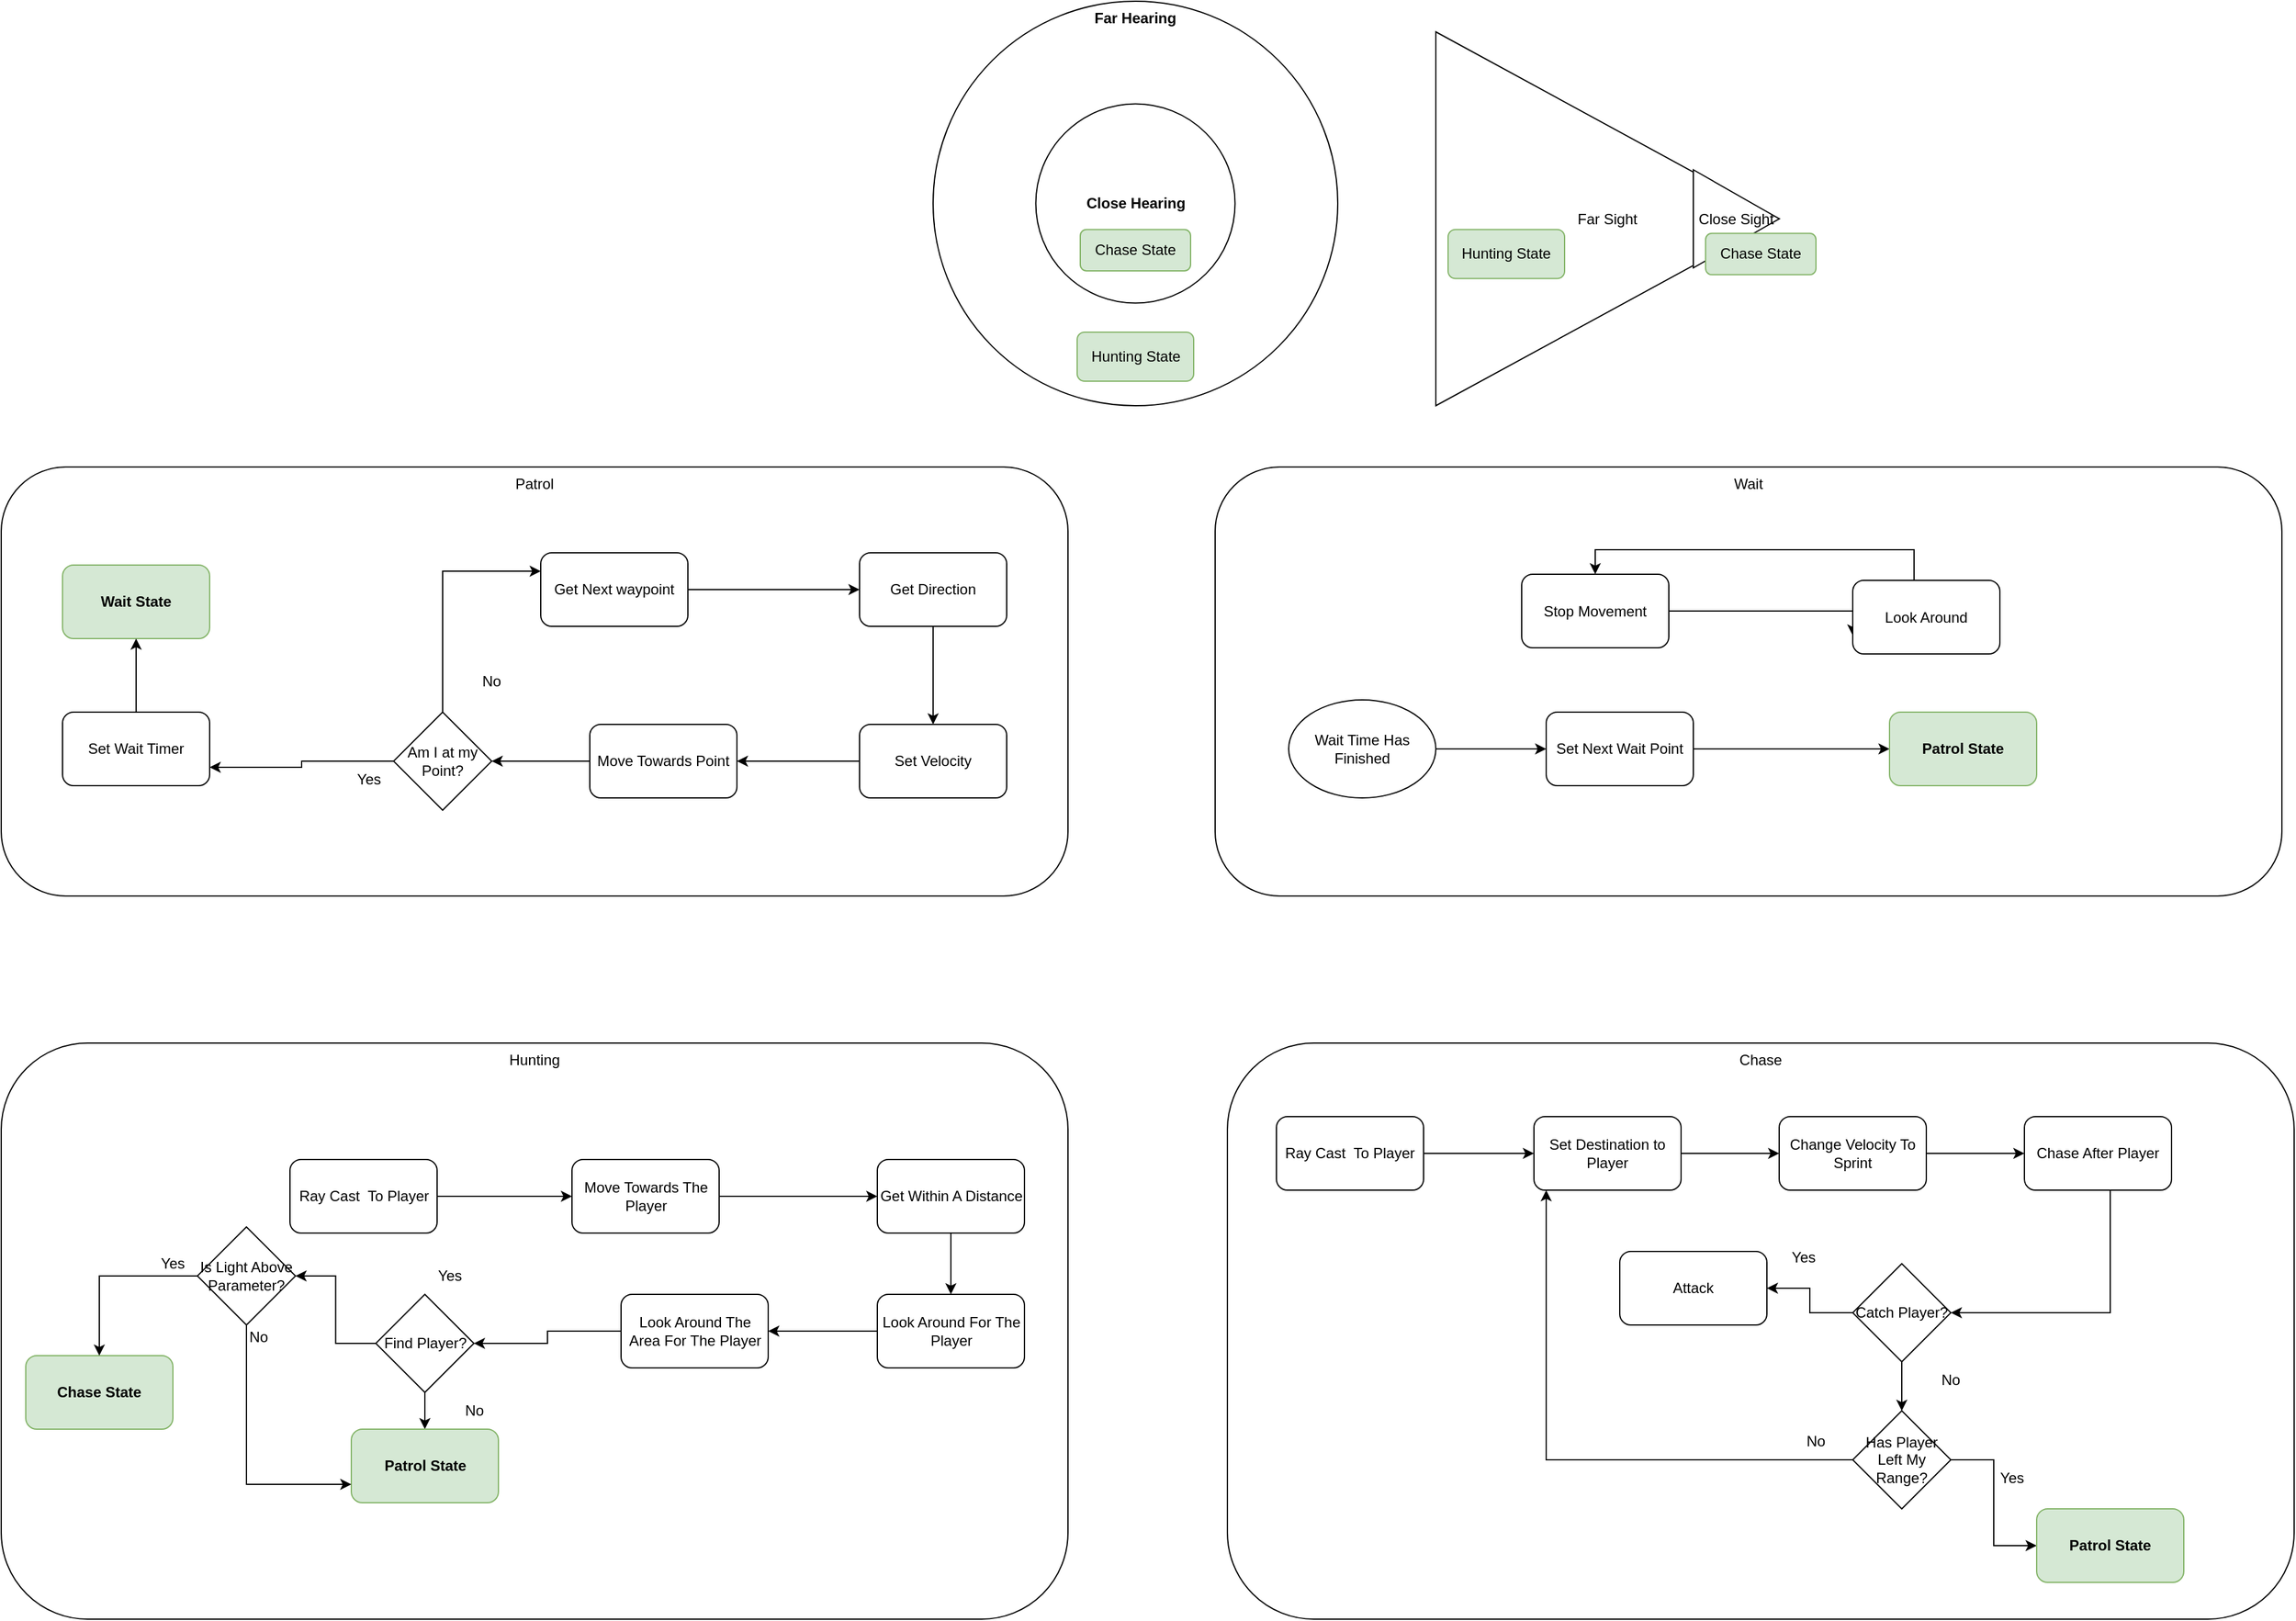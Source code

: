 <mxfile version="21.6.2" type="device">
  <diagram name="Page-1" id="DArFy3xbRknujqlun963">
    <mxGraphModel dx="1434" dy="1860" grid="1" gridSize="10" guides="1" tooltips="1" connect="1" arrows="1" fold="1" page="1" pageScale="1" pageWidth="850" pageHeight="1100" math="0" shadow="0">
      <root>
        <mxCell id="0" />
        <mxCell id="1" parent="0" />
        <mxCell id="7bLsyX0ME-criX3Bns_B-72" value="Far Hearing" style="ellipse;whiteSpace=wrap;html=1;aspect=fixed;verticalAlign=top;fontStyle=1" parent="1" vertex="1">
          <mxGeometry x="840" y="-250" width="330" height="330" as="geometry" />
        </mxCell>
        <mxCell id="7bLsyX0ME-criX3Bns_B-25" value="Wait" style="rounded=1;whiteSpace=wrap;html=1;verticalAlign=top;" parent="1" vertex="1">
          <mxGeometry x="1070" y="130" width="870" height="350" as="geometry" />
        </mxCell>
        <mxCell id="7bLsyX0ME-criX3Bns_B-1" value="Patrol" style="rounded=1;whiteSpace=wrap;html=1;verticalAlign=top;" parent="1" vertex="1">
          <mxGeometry x="80" y="130" width="870" height="350" as="geometry" />
        </mxCell>
        <mxCell id="7bLsyX0ME-criX3Bns_B-7" style="edgeStyle=orthogonalEdgeStyle;rounded=0;orthogonalLoop=1;jettySize=auto;html=1;" parent="1" source="7bLsyX0ME-criX3Bns_B-5" target="7bLsyX0ME-criX3Bns_B-6" edge="1">
          <mxGeometry relative="1" as="geometry" />
        </mxCell>
        <mxCell id="7bLsyX0ME-criX3Bns_B-5" value="Get Next waypoint" style="rounded=1;whiteSpace=wrap;html=1;" parent="1" vertex="1">
          <mxGeometry x="520" y="200" width="120" height="60" as="geometry" />
        </mxCell>
        <mxCell id="7bLsyX0ME-criX3Bns_B-11" style="edgeStyle=orthogonalEdgeStyle;rounded=0;orthogonalLoop=1;jettySize=auto;html=1;" parent="1" source="7bLsyX0ME-criX3Bns_B-6" target="7bLsyX0ME-criX3Bns_B-8" edge="1">
          <mxGeometry relative="1" as="geometry" />
        </mxCell>
        <mxCell id="7bLsyX0ME-criX3Bns_B-6" value="Get Direction" style="rounded=1;whiteSpace=wrap;html=1;" parent="1" vertex="1">
          <mxGeometry x="780" y="200" width="120" height="60" as="geometry" />
        </mxCell>
        <mxCell id="7bLsyX0ME-criX3Bns_B-12" style="edgeStyle=orthogonalEdgeStyle;rounded=0;orthogonalLoop=1;jettySize=auto;html=1;" parent="1" source="7bLsyX0ME-criX3Bns_B-8" target="7bLsyX0ME-criX3Bns_B-9" edge="1">
          <mxGeometry relative="1" as="geometry" />
        </mxCell>
        <mxCell id="7bLsyX0ME-criX3Bns_B-8" value="Set Velocity" style="rounded=1;whiteSpace=wrap;html=1;" parent="1" vertex="1">
          <mxGeometry x="780" y="340" width="120" height="60" as="geometry" />
        </mxCell>
        <mxCell id="7bLsyX0ME-criX3Bns_B-17" style="edgeStyle=orthogonalEdgeStyle;rounded=0;orthogonalLoop=1;jettySize=auto;html=1;entryX=1;entryY=0.5;entryDx=0;entryDy=0;" parent="1" source="7bLsyX0ME-criX3Bns_B-9" target="7bLsyX0ME-criX3Bns_B-10" edge="1">
          <mxGeometry relative="1" as="geometry" />
        </mxCell>
        <mxCell id="7bLsyX0ME-criX3Bns_B-9" value="Move Towards Point" style="rounded=1;whiteSpace=wrap;html=1;" parent="1" vertex="1">
          <mxGeometry x="560" y="340" width="120" height="60" as="geometry" />
        </mxCell>
        <mxCell id="7bLsyX0ME-criX3Bns_B-14" style="edgeStyle=orthogonalEdgeStyle;rounded=0;orthogonalLoop=1;jettySize=auto;html=1;entryX=1;entryY=0.75;entryDx=0;entryDy=0;" parent="1" source="7bLsyX0ME-criX3Bns_B-10" target="7bLsyX0ME-criX3Bns_B-15" edge="1">
          <mxGeometry relative="1" as="geometry" />
        </mxCell>
        <mxCell id="7bLsyX0ME-criX3Bns_B-18" style="edgeStyle=orthogonalEdgeStyle;rounded=0;orthogonalLoop=1;jettySize=auto;html=1;entryX=0;entryY=0.25;entryDx=0;entryDy=0;" parent="1" source="7bLsyX0ME-criX3Bns_B-10" target="7bLsyX0ME-criX3Bns_B-5" edge="1">
          <mxGeometry relative="1" as="geometry">
            <Array as="points">
              <mxPoint x="440" y="215" />
            </Array>
          </mxGeometry>
        </mxCell>
        <mxCell id="7bLsyX0ME-criX3Bns_B-10" value="Am I at my Point?" style="rhombus;whiteSpace=wrap;html=1;" parent="1" vertex="1">
          <mxGeometry x="400" y="330" width="80" height="80" as="geometry" />
        </mxCell>
        <mxCell id="7bLsyX0ME-criX3Bns_B-13" value="Wait State" style="rounded=1;whiteSpace=wrap;html=1;fillColor=#d5e8d4;strokeColor=#82b366;fontStyle=1" parent="1" vertex="1">
          <mxGeometry x="130" y="210" width="120" height="60" as="geometry" />
        </mxCell>
        <mxCell id="7bLsyX0ME-criX3Bns_B-16" style="edgeStyle=orthogonalEdgeStyle;rounded=0;orthogonalLoop=1;jettySize=auto;html=1;entryX=0.5;entryY=1;entryDx=0;entryDy=0;" parent="1" source="7bLsyX0ME-criX3Bns_B-15" target="7bLsyX0ME-criX3Bns_B-13" edge="1">
          <mxGeometry relative="1" as="geometry" />
        </mxCell>
        <mxCell id="7bLsyX0ME-criX3Bns_B-15" value="Set Wait Timer" style="rounded=1;whiteSpace=wrap;html=1;" parent="1" vertex="1">
          <mxGeometry x="130" y="330" width="120" height="60" as="geometry" />
        </mxCell>
        <mxCell id="7bLsyX0ME-criX3Bns_B-19" value="Yes" style="text;html=1;strokeColor=none;fillColor=none;align=center;verticalAlign=middle;whiteSpace=wrap;rounded=0;" parent="1" vertex="1">
          <mxGeometry x="350" y="370" width="60" height="30" as="geometry" />
        </mxCell>
        <mxCell id="7bLsyX0ME-criX3Bns_B-20" value="No" style="text;html=1;strokeColor=none;fillColor=none;align=center;verticalAlign=middle;whiteSpace=wrap;rounded=0;" parent="1" vertex="1">
          <mxGeometry x="450" y="290" width="60" height="30" as="geometry" />
        </mxCell>
        <mxCell id="7bLsyX0ME-criX3Bns_B-23" style="edgeStyle=orthogonalEdgeStyle;rounded=0;orthogonalLoop=1;jettySize=auto;html=1;entryX=0;entryY=0.75;entryDx=0;entryDy=0;" parent="1" source="7bLsyX0ME-criX3Bns_B-21" target="7bLsyX0ME-criX3Bns_B-22" edge="1">
          <mxGeometry relative="1" as="geometry">
            <Array as="points">
              <mxPoint x="1590" y="247.5" />
            </Array>
          </mxGeometry>
        </mxCell>
        <mxCell id="7bLsyX0ME-criX3Bns_B-21" value="Stop Movement" style="rounded=1;whiteSpace=wrap;html=1;" parent="1" vertex="1">
          <mxGeometry x="1320" y="217.5" width="120" height="60" as="geometry" />
        </mxCell>
        <mxCell id="7bLsyX0ME-criX3Bns_B-24" style="edgeStyle=orthogonalEdgeStyle;rounded=0;orthogonalLoop=1;jettySize=auto;html=1;entryX=0.5;entryY=0;entryDx=0;entryDy=0;" parent="1" source="7bLsyX0ME-criX3Bns_B-22" target="7bLsyX0ME-criX3Bns_B-21" edge="1">
          <mxGeometry relative="1" as="geometry">
            <Array as="points">
              <mxPoint x="1640" y="197.5" />
              <mxPoint x="1380" y="197.5" />
            </Array>
          </mxGeometry>
        </mxCell>
        <mxCell id="7bLsyX0ME-criX3Bns_B-22" value="Look Around" style="rounded=1;whiteSpace=wrap;html=1;" parent="1" vertex="1">
          <mxGeometry x="1590" y="222.5" width="120" height="60" as="geometry" />
        </mxCell>
        <mxCell id="7bLsyX0ME-criX3Bns_B-28" style="edgeStyle=orthogonalEdgeStyle;rounded=0;orthogonalLoop=1;jettySize=auto;html=1;" parent="1" source="7bLsyX0ME-criX3Bns_B-26" target="7bLsyX0ME-criX3Bns_B-27" edge="1">
          <mxGeometry relative="1" as="geometry" />
        </mxCell>
        <mxCell id="7bLsyX0ME-criX3Bns_B-26" value="Wait Time Has Finished" style="ellipse;whiteSpace=wrap;html=1;" parent="1" vertex="1">
          <mxGeometry x="1130" y="320" width="120" height="80" as="geometry" />
        </mxCell>
        <mxCell id="7bLsyX0ME-criX3Bns_B-30" style="edgeStyle=orthogonalEdgeStyle;rounded=0;orthogonalLoop=1;jettySize=auto;html=1;" parent="1" source="7bLsyX0ME-criX3Bns_B-27" target="7bLsyX0ME-criX3Bns_B-29" edge="1">
          <mxGeometry relative="1" as="geometry" />
        </mxCell>
        <mxCell id="7bLsyX0ME-criX3Bns_B-27" value="Set Next Wait Point" style="rounded=1;whiteSpace=wrap;html=1;" parent="1" vertex="1">
          <mxGeometry x="1340" y="330" width="120" height="60" as="geometry" />
        </mxCell>
        <mxCell id="7bLsyX0ME-criX3Bns_B-29" value="Patrol State" style="rounded=1;whiteSpace=wrap;html=1;fillColor=#d5e8d4;strokeColor=#82b366;fontStyle=1" parent="1" vertex="1">
          <mxGeometry x="1620" y="330" width="120" height="60" as="geometry" />
        </mxCell>
        <mxCell id="7bLsyX0ME-criX3Bns_B-31" value="Hunting" style="rounded=1;whiteSpace=wrap;html=1;verticalAlign=top;" parent="1" vertex="1">
          <mxGeometry x="80" y="600" width="870" height="470" as="geometry" />
        </mxCell>
        <mxCell id="7bLsyX0ME-criX3Bns_B-32" value="Chase" style="rounded=1;whiteSpace=wrap;html=1;verticalAlign=top;" parent="1" vertex="1">
          <mxGeometry x="1080" y="600" width="870" height="470" as="geometry" />
        </mxCell>
        <mxCell id="7bLsyX0ME-criX3Bns_B-37" style="edgeStyle=orthogonalEdgeStyle;rounded=0;orthogonalLoop=1;jettySize=auto;html=1;" parent="1" source="7bLsyX0ME-criX3Bns_B-33" target="7bLsyX0ME-criX3Bns_B-34" edge="1">
          <mxGeometry relative="1" as="geometry" />
        </mxCell>
        <mxCell id="7bLsyX0ME-criX3Bns_B-33" value="Ray Cast&amp;nbsp; To Player" style="rounded=1;whiteSpace=wrap;html=1;" parent="1" vertex="1">
          <mxGeometry x="315.5" y="695" width="120" height="60" as="geometry" />
        </mxCell>
        <mxCell id="7bLsyX0ME-criX3Bns_B-38" style="edgeStyle=orthogonalEdgeStyle;rounded=0;orthogonalLoop=1;jettySize=auto;html=1;" parent="1" source="7bLsyX0ME-criX3Bns_B-34" target="7bLsyX0ME-criX3Bns_B-35" edge="1">
          <mxGeometry relative="1" as="geometry" />
        </mxCell>
        <mxCell id="7bLsyX0ME-criX3Bns_B-34" value="Move Towards The Player" style="rounded=1;whiteSpace=wrap;html=1;" parent="1" vertex="1">
          <mxGeometry x="545.5" y="695" width="120" height="60" as="geometry" />
        </mxCell>
        <mxCell id="7bLsyX0ME-criX3Bns_B-39" style="edgeStyle=orthogonalEdgeStyle;rounded=0;orthogonalLoop=1;jettySize=auto;html=1;" parent="1" source="7bLsyX0ME-criX3Bns_B-35" target="7bLsyX0ME-criX3Bns_B-36" edge="1">
          <mxGeometry relative="1" as="geometry" />
        </mxCell>
        <mxCell id="7bLsyX0ME-criX3Bns_B-35" value="Get Within A Distance" style="rounded=1;whiteSpace=wrap;html=1;" parent="1" vertex="1">
          <mxGeometry x="794.5" y="695" width="120" height="60" as="geometry" />
        </mxCell>
        <mxCell id="7bLsyX0ME-criX3Bns_B-41" style="edgeStyle=orthogonalEdgeStyle;rounded=0;orthogonalLoop=1;jettySize=auto;html=1;" parent="1" source="7bLsyX0ME-criX3Bns_B-36" target="7bLsyX0ME-criX3Bns_B-40" edge="1">
          <mxGeometry relative="1" as="geometry" />
        </mxCell>
        <mxCell id="7bLsyX0ME-criX3Bns_B-36" value="Look Around For The Player" style="rounded=1;whiteSpace=wrap;html=1;" parent="1" vertex="1">
          <mxGeometry x="794.5" y="805" width="120" height="60" as="geometry" />
        </mxCell>
        <mxCell id="7bLsyX0ME-criX3Bns_B-47" style="edgeStyle=orthogonalEdgeStyle;rounded=0;orthogonalLoop=1;jettySize=auto;html=1;" parent="1" source="7bLsyX0ME-criX3Bns_B-40" target="7bLsyX0ME-criX3Bns_B-42" edge="1">
          <mxGeometry relative="1" as="geometry" />
        </mxCell>
        <mxCell id="7bLsyX0ME-criX3Bns_B-40" value="Look Around The Area For The Player" style="rounded=1;whiteSpace=wrap;html=1;" parent="1" vertex="1">
          <mxGeometry x="585.5" y="805" width="120" height="60" as="geometry" />
        </mxCell>
        <mxCell id="7bLsyX0ME-criX3Bns_B-45" style="edgeStyle=orthogonalEdgeStyle;rounded=0;orthogonalLoop=1;jettySize=auto;html=1;exitX=0.5;exitY=1;exitDx=0;exitDy=0;entryX=0.5;entryY=0;entryDx=0;entryDy=0;" parent="1" source="7bLsyX0ME-criX3Bns_B-42" target="7bLsyX0ME-criX3Bns_B-44" edge="1">
          <mxGeometry relative="1" as="geometry" />
        </mxCell>
        <mxCell id="97WzLm5EaoKwyrY1AI0C-2" style="edgeStyle=orthogonalEdgeStyle;rounded=0;orthogonalLoop=1;jettySize=auto;html=1;" edge="1" parent="1" source="7bLsyX0ME-criX3Bns_B-42" target="97WzLm5EaoKwyrY1AI0C-1">
          <mxGeometry relative="1" as="geometry" />
        </mxCell>
        <mxCell id="7bLsyX0ME-criX3Bns_B-42" value="Find Player?" style="rhombus;whiteSpace=wrap;html=1;" parent="1" vertex="1">
          <mxGeometry x="385.5" y="805" width="80" height="80" as="geometry" />
        </mxCell>
        <mxCell id="7bLsyX0ME-criX3Bns_B-44" value="Patrol State" style="rounded=1;whiteSpace=wrap;html=1;fillColor=#d5e8d4;strokeColor=#82b366;fontStyle=1" parent="1" vertex="1">
          <mxGeometry x="365.5" y="915" width="120" height="60" as="geometry" />
        </mxCell>
        <mxCell id="7bLsyX0ME-criX3Bns_B-46" value="No" style="text;html=1;strokeColor=none;fillColor=none;align=center;verticalAlign=middle;whiteSpace=wrap;rounded=0;" parent="1" vertex="1">
          <mxGeometry x="435.5" y="885" width="60" height="30" as="geometry" />
        </mxCell>
        <mxCell id="7bLsyX0ME-criX3Bns_B-48" value="Chase State" style="rounded=1;whiteSpace=wrap;html=1;fillColor=#d5e8d4;strokeColor=#82b366;fontStyle=1" parent="1" vertex="1">
          <mxGeometry x="100" y="855" width="120" height="60" as="geometry" />
        </mxCell>
        <mxCell id="7bLsyX0ME-criX3Bns_B-50" value="Yes" style="text;html=1;strokeColor=none;fillColor=none;align=center;verticalAlign=middle;whiteSpace=wrap;rounded=0;" parent="1" vertex="1">
          <mxGeometry x="415.5" y="775" width="60" height="30" as="geometry" />
        </mxCell>
        <mxCell id="7bLsyX0ME-criX3Bns_B-53" style="edgeStyle=orthogonalEdgeStyle;rounded=0;orthogonalLoop=1;jettySize=auto;html=1;" parent="1" source="7bLsyX0ME-criX3Bns_B-51" target="7bLsyX0ME-criX3Bns_B-52" edge="1">
          <mxGeometry relative="1" as="geometry" />
        </mxCell>
        <mxCell id="7bLsyX0ME-criX3Bns_B-51" value="Ray Cast&amp;nbsp; To Player" style="rounded=1;whiteSpace=wrap;html=1;" parent="1" vertex="1">
          <mxGeometry x="1120" y="660" width="120" height="60" as="geometry" />
        </mxCell>
        <mxCell id="7bLsyX0ME-criX3Bns_B-56" style="edgeStyle=orthogonalEdgeStyle;rounded=0;orthogonalLoop=1;jettySize=auto;html=1;entryX=0;entryY=0.5;entryDx=0;entryDy=0;" parent="1" source="7bLsyX0ME-criX3Bns_B-52" target="7bLsyX0ME-criX3Bns_B-54" edge="1">
          <mxGeometry relative="1" as="geometry" />
        </mxCell>
        <mxCell id="7bLsyX0ME-criX3Bns_B-52" value="Set Destination to Player" style="rounded=1;whiteSpace=wrap;html=1;" parent="1" vertex="1">
          <mxGeometry x="1330" y="660" width="120" height="60" as="geometry" />
        </mxCell>
        <mxCell id="7bLsyX0ME-criX3Bns_B-57" style="edgeStyle=orthogonalEdgeStyle;rounded=0;orthogonalLoop=1;jettySize=auto;html=1;entryX=0;entryY=0.5;entryDx=0;entryDy=0;" parent="1" source="7bLsyX0ME-criX3Bns_B-54" target="7bLsyX0ME-criX3Bns_B-55" edge="1">
          <mxGeometry relative="1" as="geometry" />
        </mxCell>
        <mxCell id="7bLsyX0ME-criX3Bns_B-54" value="Change Velocity To Sprint" style="rounded=1;whiteSpace=wrap;html=1;" parent="1" vertex="1">
          <mxGeometry x="1530" y="660" width="120" height="60" as="geometry" />
        </mxCell>
        <mxCell id="7bLsyX0ME-criX3Bns_B-59" style="edgeStyle=orthogonalEdgeStyle;rounded=0;orthogonalLoop=1;jettySize=auto;html=1;entryX=1;entryY=0.5;entryDx=0;entryDy=0;" parent="1" source="7bLsyX0ME-criX3Bns_B-55" target="7bLsyX0ME-criX3Bns_B-58" edge="1">
          <mxGeometry relative="1" as="geometry">
            <Array as="points">
              <mxPoint x="1800" y="820" />
            </Array>
          </mxGeometry>
        </mxCell>
        <mxCell id="7bLsyX0ME-criX3Bns_B-55" value="Chase After Player" style="rounded=1;whiteSpace=wrap;html=1;" parent="1" vertex="1">
          <mxGeometry x="1730" y="660" width="120" height="60" as="geometry" />
        </mxCell>
        <mxCell id="7bLsyX0ME-criX3Bns_B-61" style="edgeStyle=orthogonalEdgeStyle;rounded=0;orthogonalLoop=1;jettySize=auto;html=1;entryX=1;entryY=0.5;entryDx=0;entryDy=0;" parent="1" source="7bLsyX0ME-criX3Bns_B-58" target="7bLsyX0ME-criX3Bns_B-60" edge="1">
          <mxGeometry relative="1" as="geometry" />
        </mxCell>
        <mxCell id="7bLsyX0ME-criX3Bns_B-63" style="edgeStyle=orthogonalEdgeStyle;rounded=0;orthogonalLoop=1;jettySize=auto;html=1;entryX=0.5;entryY=0;entryDx=0;entryDy=0;" parent="1" source="7bLsyX0ME-criX3Bns_B-58" target="7bLsyX0ME-criX3Bns_B-62" edge="1">
          <mxGeometry relative="1" as="geometry" />
        </mxCell>
        <mxCell id="7bLsyX0ME-criX3Bns_B-58" value="Catch Player?" style="rhombus;whiteSpace=wrap;html=1;" parent="1" vertex="1">
          <mxGeometry x="1590" y="780" width="80" height="80" as="geometry" />
        </mxCell>
        <mxCell id="7bLsyX0ME-criX3Bns_B-60" value="Attack" style="rounded=1;whiteSpace=wrap;html=1;" parent="1" vertex="1">
          <mxGeometry x="1400" y="770" width="120" height="60" as="geometry" />
        </mxCell>
        <mxCell id="7bLsyX0ME-criX3Bns_B-67" style="edgeStyle=orthogonalEdgeStyle;rounded=0;orthogonalLoop=1;jettySize=auto;html=1;" parent="1" source="7bLsyX0ME-criX3Bns_B-62" target="7bLsyX0ME-criX3Bns_B-66" edge="1">
          <mxGeometry relative="1" as="geometry" />
        </mxCell>
        <mxCell id="7bLsyX0ME-criX3Bns_B-69" style="edgeStyle=orthogonalEdgeStyle;rounded=0;orthogonalLoop=1;jettySize=auto;html=1;" parent="1" source="7bLsyX0ME-criX3Bns_B-62" target="7bLsyX0ME-criX3Bns_B-52" edge="1">
          <mxGeometry relative="1" as="geometry">
            <Array as="points">
              <mxPoint x="1340" y="940" />
            </Array>
          </mxGeometry>
        </mxCell>
        <mxCell id="7bLsyX0ME-criX3Bns_B-62" value="Has Player Left My Range?" style="rhombus;whiteSpace=wrap;html=1;" parent="1" vertex="1">
          <mxGeometry x="1590" y="900" width="80" height="80" as="geometry" />
        </mxCell>
        <mxCell id="7bLsyX0ME-criX3Bns_B-64" value="Yes" style="text;html=1;strokeColor=none;fillColor=none;align=center;verticalAlign=middle;whiteSpace=wrap;rounded=0;" parent="1" vertex="1">
          <mxGeometry x="1520" y="760" width="60" height="30" as="geometry" />
        </mxCell>
        <mxCell id="7bLsyX0ME-criX3Bns_B-65" value="No" style="text;html=1;strokeColor=none;fillColor=none;align=center;verticalAlign=middle;whiteSpace=wrap;rounded=0;" parent="1" vertex="1">
          <mxGeometry x="1640" y="860" width="60" height="30" as="geometry" />
        </mxCell>
        <mxCell id="7bLsyX0ME-criX3Bns_B-66" value="Patrol State" style="rounded=1;whiteSpace=wrap;html=1;fillColor=#d5e8d4;strokeColor=#82b366;fontStyle=1" parent="1" vertex="1">
          <mxGeometry x="1740" y="980" width="120" height="60" as="geometry" />
        </mxCell>
        <mxCell id="7bLsyX0ME-criX3Bns_B-68" value="Yes" style="text;html=1;strokeColor=none;fillColor=none;align=center;verticalAlign=middle;whiteSpace=wrap;rounded=0;" parent="1" vertex="1">
          <mxGeometry x="1690" y="940" width="60" height="30" as="geometry" />
        </mxCell>
        <mxCell id="7bLsyX0ME-criX3Bns_B-70" value="No" style="text;html=1;strokeColor=none;fillColor=none;align=center;verticalAlign=middle;whiteSpace=wrap;rounded=0;" parent="1" vertex="1">
          <mxGeometry x="1530" y="910" width="60" height="30" as="geometry" />
        </mxCell>
        <mxCell id="7bLsyX0ME-criX3Bns_B-71" value="Close Hearing" style="ellipse;whiteSpace=wrap;html=1;aspect=fixed;fontStyle=1" parent="1" vertex="1">
          <mxGeometry x="923.75" y="-166.25" width="162.5" height="162.5" as="geometry" />
        </mxCell>
        <mxCell id="7bLsyX0ME-criX3Bns_B-74" value="Chase State" style="rounded=1;whiteSpace=wrap;html=1;fillColor=#d5e8d4;strokeColor=#82b366;fontStyle=0" parent="1" vertex="1">
          <mxGeometry x="960" y="-63.75" width="90" height="33.75" as="geometry" />
        </mxCell>
        <mxCell id="7bLsyX0ME-criX3Bns_B-75" value="Hunting State" style="rounded=1;whiteSpace=wrap;html=1;fillColor=#d5e8d4;strokeColor=#82b366;fontStyle=0" parent="1" vertex="1">
          <mxGeometry x="957.5" y="20" width="95" height="40" as="geometry" />
        </mxCell>
        <mxCell id="7bLsyX0ME-criX3Bns_B-76" value="Far Sight" style="triangle;whiteSpace=wrap;html=1;" parent="1" vertex="1">
          <mxGeometry x="1250" y="-225" width="280" height="305" as="geometry" />
        </mxCell>
        <mxCell id="7bLsyX0ME-criX3Bns_B-77" value="Hunting State" style="rounded=1;whiteSpace=wrap;html=1;fillColor=#d5e8d4;strokeColor=#82b366;fontStyle=0" parent="1" vertex="1">
          <mxGeometry x="1260" y="-63.75" width="95" height="40" as="geometry" />
        </mxCell>
        <mxCell id="7bLsyX0ME-criX3Bns_B-78" value="Close Sight" style="triangle;whiteSpace=wrap;html=1;" parent="1" vertex="1">
          <mxGeometry x="1460" y="-112.5" width="70" height="80" as="geometry" />
        </mxCell>
        <mxCell id="7bLsyX0ME-criX3Bns_B-79" value="Chase State" style="rounded=1;whiteSpace=wrap;html=1;fillColor=#d5e8d4;strokeColor=#82b366;fontStyle=0" parent="1" vertex="1">
          <mxGeometry x="1470" y="-60.63" width="90" height="33.75" as="geometry" />
        </mxCell>
        <mxCell id="97WzLm5EaoKwyrY1AI0C-3" style="edgeStyle=orthogonalEdgeStyle;rounded=0;orthogonalLoop=1;jettySize=auto;html=1;" edge="1" parent="1" source="97WzLm5EaoKwyrY1AI0C-1" target="7bLsyX0ME-criX3Bns_B-48">
          <mxGeometry relative="1" as="geometry" />
        </mxCell>
        <mxCell id="97WzLm5EaoKwyrY1AI0C-7" style="edgeStyle=orthogonalEdgeStyle;rounded=0;orthogonalLoop=1;jettySize=auto;html=1;entryX=0;entryY=0.75;entryDx=0;entryDy=0;" edge="1" parent="1" source="97WzLm5EaoKwyrY1AI0C-1" target="7bLsyX0ME-criX3Bns_B-44">
          <mxGeometry relative="1" as="geometry">
            <Array as="points">
              <mxPoint x="280" y="960" />
            </Array>
          </mxGeometry>
        </mxCell>
        <mxCell id="97WzLm5EaoKwyrY1AI0C-1" value="Is Light Above Parameter?" style="rhombus;whiteSpace=wrap;html=1;" vertex="1" parent="1">
          <mxGeometry x="240" y="750" width="80" height="80" as="geometry" />
        </mxCell>
        <mxCell id="97WzLm5EaoKwyrY1AI0C-4" value="Yes" style="text;html=1;strokeColor=none;fillColor=none;align=center;verticalAlign=middle;whiteSpace=wrap;rounded=0;" vertex="1" parent="1">
          <mxGeometry x="190" y="765" width="60" height="30" as="geometry" />
        </mxCell>
        <mxCell id="97WzLm5EaoKwyrY1AI0C-6" value="No" style="text;html=1;strokeColor=none;fillColor=none;align=center;verticalAlign=middle;whiteSpace=wrap;rounded=0;" vertex="1" parent="1">
          <mxGeometry x="260" y="825" width="60" height="30" as="geometry" />
        </mxCell>
      </root>
    </mxGraphModel>
  </diagram>
</mxfile>
